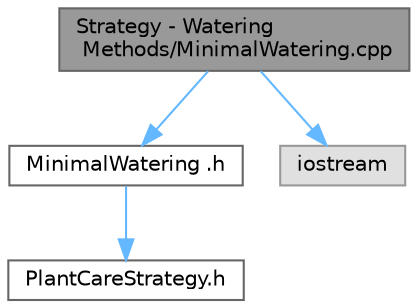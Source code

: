 digraph "Strategy - Watering Methods/MinimalWatering.cpp"
{
 // INTERACTIVE_SVG=YES
 // LATEX_PDF_SIZE
  bgcolor="transparent";
  edge [fontname=Helvetica,fontsize=10,labelfontname=Helvetica,labelfontsize=10];
  node [fontname=Helvetica,fontsize=10,shape=box,height=0.2,width=0.4];
  Node1 [id="Node000001",label="Strategy - Watering\l Methods/MinimalWatering.cpp",height=0.2,width=0.4,color="gray40", fillcolor="grey60", style="filled", fontcolor="black",tooltip="Implementation of the MinimalWatering class."];
  Node1 -> Node2 [id="edge1_Node000001_Node000002",color="steelblue1",style="solid",tooltip=" "];
  Node2 [id="Node000002",label="MinimalWatering .h",height=0.2,width=0.4,color="grey40", fillcolor="white", style="filled",URL="$_minimal_watering_01_8h.html",tooltip=" "];
  Node2 -> Node3 [id="edge2_Node000002_Node000003",color="steelblue1",style="solid",tooltip=" "];
  Node3 [id="Node000003",label="PlantCareStrategy.h",height=0.2,width=0.4,color="grey40", fillcolor="white", style="filled",URL="$_plant_care_strategy_8h.html",tooltip="Header file for the PlantCareStrategy abstract base class."];
  Node1 -> Node4 [id="edge3_Node000001_Node000004",color="steelblue1",style="solid",tooltip=" "];
  Node4 [id="Node000004",label="iostream",height=0.2,width=0.4,color="grey60", fillcolor="#E0E0E0", style="filled",tooltip=" "];
}
